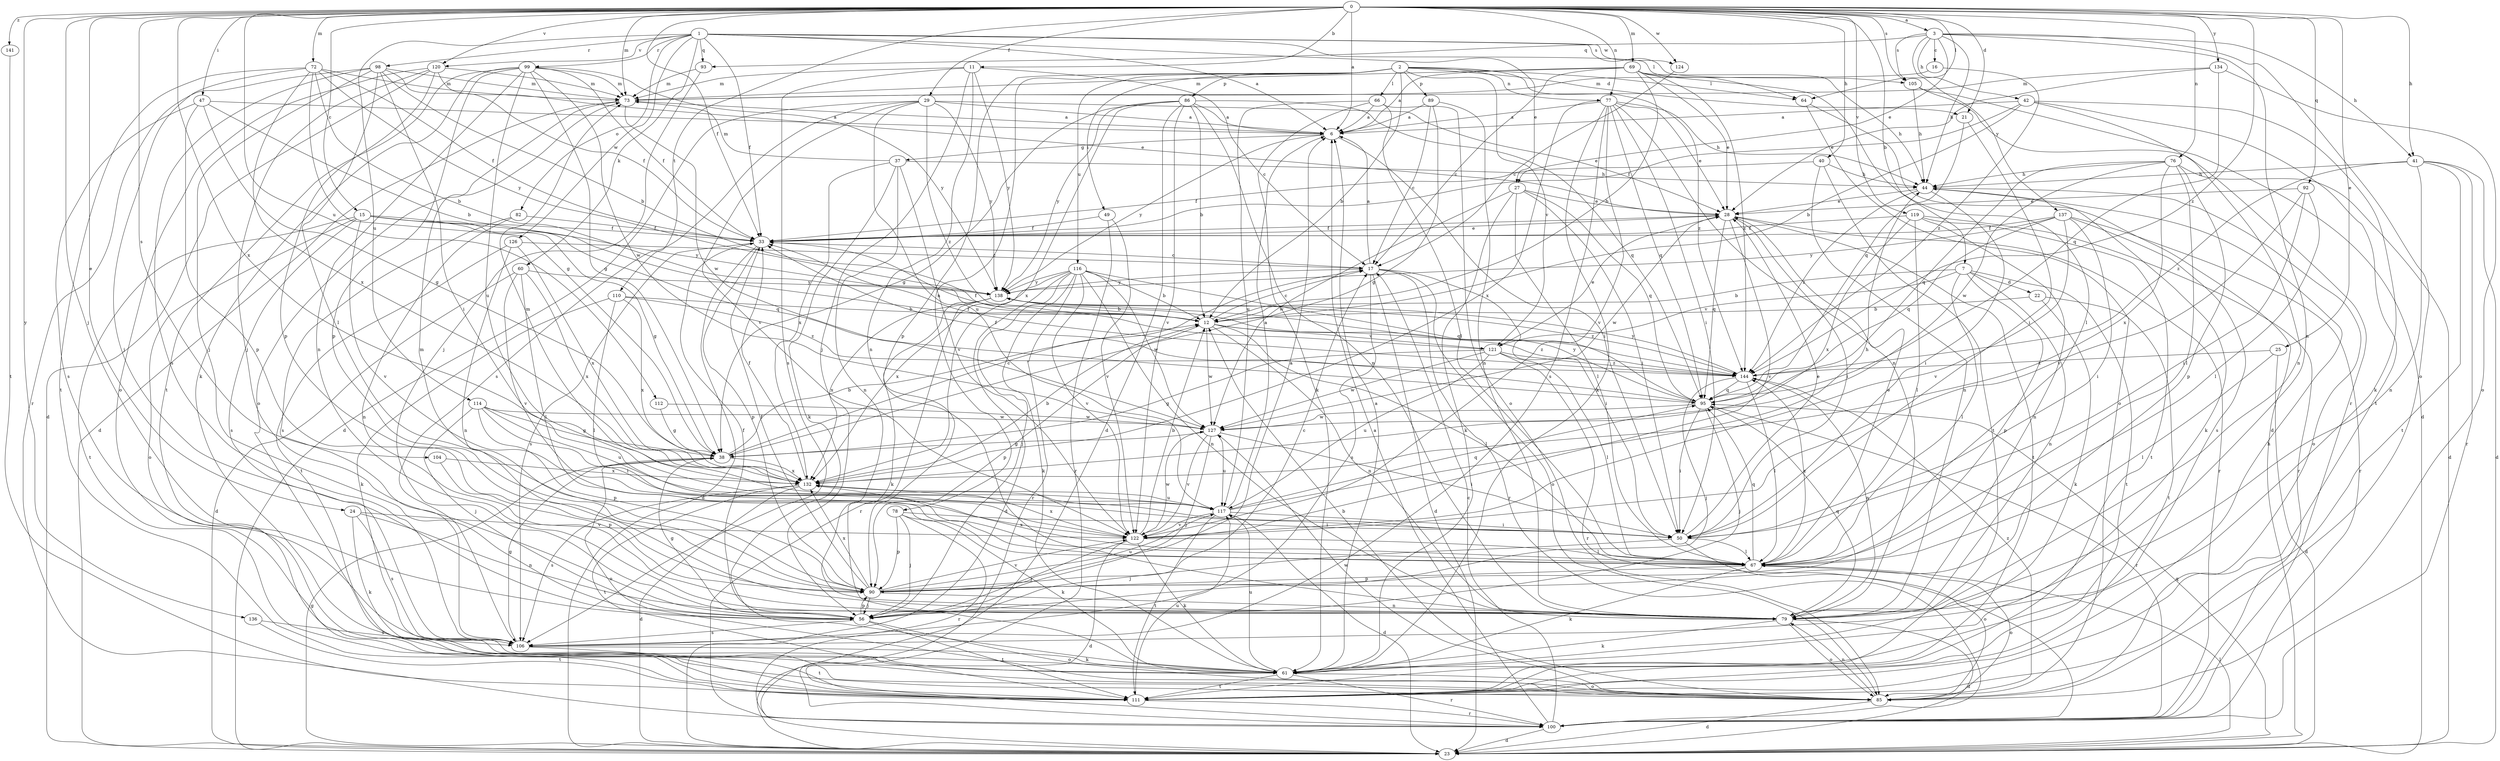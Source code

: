 strict digraph  {
0;
1;
2;
3;
6;
7;
11;
12;
15;
16;
17;
21;
22;
23;
24;
25;
27;
28;
29;
33;
37;
38;
40;
41;
42;
44;
47;
49;
50;
56;
60;
61;
64;
66;
67;
69;
72;
73;
76;
77;
78;
79;
82;
85;
86;
89;
90;
92;
93;
95;
98;
99;
100;
104;
105;
106;
110;
111;
112;
114;
116;
117;
119;
120;
121;
122;
124;
126;
127;
132;
134;
136;
137;
138;
141;
144;
0 -> 3  [label=a];
0 -> 6  [label=a];
0 -> 7  [label=b];
0 -> 11  [label=b];
0 -> 15  [label=c];
0 -> 21  [label=d];
0 -> 24  [label=e];
0 -> 25  [label=e];
0 -> 29  [label=f];
0 -> 33  [label=f];
0 -> 40  [label=h];
0 -> 41  [label=h];
0 -> 47  [label=i];
0 -> 56  [label=j];
0 -> 64  [label=l];
0 -> 69  [label=m];
0 -> 72  [label=m];
0 -> 73  [label=m];
0 -> 76  [label=n];
0 -> 77  [label=n];
0 -> 92  [label=q];
0 -> 104  [label=s];
0 -> 105  [label=s];
0 -> 110  [label=t];
0 -> 112  [label=u];
0 -> 119  [label=v];
0 -> 120  [label=v];
0 -> 124  [label=w];
0 -> 132  [label=x];
0 -> 134  [label=y];
0 -> 136  [label=y];
0 -> 141  [label=z];
0 -> 144  [label=z];
1 -> 6  [label=a];
1 -> 27  [label=e];
1 -> 33  [label=f];
1 -> 60  [label=k];
1 -> 64  [label=l];
1 -> 82  [label=o];
1 -> 93  [label=q];
1 -> 98  [label=r];
1 -> 99  [label=r];
1 -> 105  [label=s];
1 -> 114  [label=u];
1 -> 120  [label=v];
1 -> 124  [label=w];
1 -> 126  [label=w];
2 -> 12  [label=b];
2 -> 21  [label=d];
2 -> 49  [label=i];
2 -> 64  [label=l];
2 -> 66  [label=l];
2 -> 77  [label=n];
2 -> 78  [label=n];
2 -> 86  [label=p];
2 -> 89  [label=p];
2 -> 90  [label=p];
2 -> 116  [label=u];
2 -> 121  [label=v];
2 -> 144  [label=z];
3 -> 16  [label=c];
3 -> 27  [label=e];
3 -> 41  [label=h];
3 -> 42  [label=h];
3 -> 44  [label=h];
3 -> 79  [label=n];
3 -> 85  [label=o];
3 -> 93  [label=q];
3 -> 105  [label=s];
3 -> 137  [label=y];
6 -> 37  [label=g];
6 -> 50  [label=i];
6 -> 138  [label=y];
7 -> 12  [label=b];
7 -> 22  [label=d];
7 -> 67  [label=l];
7 -> 79  [label=n];
7 -> 90  [label=p];
7 -> 111  [label=t];
7 -> 121  [label=v];
11 -> 17  [label=c];
11 -> 56  [label=j];
11 -> 73  [label=m];
11 -> 79  [label=n];
11 -> 106  [label=s];
11 -> 138  [label=y];
12 -> 17  [label=c];
12 -> 67  [label=l];
12 -> 79  [label=n];
12 -> 90  [label=p];
12 -> 121  [label=v];
12 -> 127  [label=w];
12 -> 144  [label=z];
15 -> 33  [label=f];
15 -> 38  [label=g];
15 -> 85  [label=o];
15 -> 95  [label=q];
15 -> 106  [label=s];
15 -> 111  [label=t];
15 -> 122  [label=v];
15 -> 138  [label=y];
16 -> 73  [label=m];
16 -> 144  [label=z];
17 -> 6  [label=a];
17 -> 23  [label=d];
17 -> 50  [label=i];
17 -> 85  [label=o];
17 -> 100  [label=r];
17 -> 106  [label=s];
17 -> 138  [label=y];
21 -> 50  [label=i];
21 -> 95  [label=q];
22 -> 12  [label=b];
22 -> 61  [label=k];
22 -> 111  [label=t];
23 -> 38  [label=g];
23 -> 67  [label=l];
23 -> 95  [label=q];
24 -> 61  [label=k];
24 -> 79  [label=n];
24 -> 106  [label=s];
24 -> 122  [label=v];
25 -> 23  [label=d];
25 -> 67  [label=l];
25 -> 144  [label=z];
27 -> 28  [label=e];
27 -> 50  [label=i];
27 -> 61  [label=k];
27 -> 67  [label=l];
27 -> 95  [label=q];
27 -> 127  [label=w];
28 -> 33  [label=f];
28 -> 50  [label=i];
28 -> 95  [label=q];
28 -> 100  [label=r];
28 -> 111  [label=t];
28 -> 122  [label=v];
28 -> 127  [label=w];
29 -> 6  [label=a];
29 -> 23  [label=d];
29 -> 28  [label=e];
29 -> 106  [label=s];
29 -> 117  [label=u];
29 -> 122  [label=v];
29 -> 138  [label=y];
29 -> 144  [label=z];
33 -> 17  [label=c];
33 -> 23  [label=d];
33 -> 28  [label=e];
33 -> 90  [label=p];
33 -> 106  [label=s];
37 -> 44  [label=h];
37 -> 61  [label=k];
37 -> 73  [label=m];
37 -> 79  [label=n];
37 -> 122  [label=v];
37 -> 132  [label=x];
38 -> 12  [label=b];
38 -> 17  [label=c];
38 -> 85  [label=o];
38 -> 132  [label=x];
40 -> 33  [label=f];
40 -> 44  [label=h];
40 -> 79  [label=n];
40 -> 111  [label=t];
41 -> 23  [label=d];
41 -> 44  [label=h];
41 -> 79  [label=n];
41 -> 100  [label=r];
41 -> 111  [label=t];
41 -> 144  [label=z];
42 -> 6  [label=a];
42 -> 12  [label=b];
42 -> 33  [label=f];
42 -> 61  [label=k];
42 -> 79  [label=n];
42 -> 111  [label=t];
44 -> 28  [label=e];
44 -> 50  [label=i];
44 -> 61  [label=k];
44 -> 85  [label=o];
44 -> 144  [label=z];
47 -> 6  [label=a];
47 -> 12  [label=b];
47 -> 38  [label=g];
47 -> 90  [label=p];
47 -> 106  [label=s];
49 -> 33  [label=f];
49 -> 100  [label=r];
49 -> 122  [label=v];
50 -> 28  [label=e];
50 -> 56  [label=j];
50 -> 67  [label=l];
50 -> 85  [label=o];
56 -> 33  [label=f];
56 -> 38  [label=g];
56 -> 85  [label=o];
56 -> 90  [label=p];
56 -> 106  [label=s];
56 -> 111  [label=t];
60 -> 23  [label=d];
60 -> 67  [label=l];
60 -> 122  [label=v];
60 -> 132  [label=x];
60 -> 138  [label=y];
61 -> 6  [label=a];
61 -> 85  [label=o];
61 -> 100  [label=r];
61 -> 111  [label=t];
61 -> 117  [label=u];
64 -> 23  [label=d];
64 -> 85  [label=o];
66 -> 6  [label=a];
66 -> 61  [label=k];
66 -> 67  [label=l];
66 -> 85  [label=o];
66 -> 117  [label=u];
67 -> 28  [label=e];
67 -> 61  [label=k];
67 -> 85  [label=o];
67 -> 90  [label=p];
67 -> 95  [label=q];
67 -> 132  [label=x];
67 -> 144  [label=z];
69 -> 6  [label=a];
69 -> 12  [label=b];
69 -> 17  [label=c];
69 -> 28  [label=e];
69 -> 44  [label=h];
69 -> 67  [label=l];
69 -> 73  [label=m];
69 -> 144  [label=z];
72 -> 12  [label=b];
72 -> 33  [label=f];
72 -> 38  [label=g];
72 -> 56  [label=j];
72 -> 73  [label=m];
72 -> 111  [label=t];
72 -> 132  [label=x];
72 -> 138  [label=y];
73 -> 6  [label=a];
73 -> 23  [label=d];
73 -> 85  [label=o];
73 -> 127  [label=w];
76 -> 23  [label=d];
76 -> 44  [label=h];
76 -> 67  [label=l];
76 -> 90  [label=p];
76 -> 95  [label=q];
76 -> 127  [label=w];
76 -> 132  [label=x];
77 -> 6  [label=a];
77 -> 28  [label=e];
77 -> 44  [label=h];
77 -> 50  [label=i];
77 -> 61  [label=k];
77 -> 79  [label=n];
77 -> 95  [label=q];
77 -> 106  [label=s];
77 -> 122  [label=v];
77 -> 132  [label=x];
78 -> 50  [label=i];
78 -> 56  [label=j];
78 -> 61  [label=k];
78 -> 90  [label=p];
78 -> 100  [label=r];
79 -> 23  [label=d];
79 -> 61  [label=k];
79 -> 85  [label=o];
79 -> 95  [label=q];
82 -> 33  [label=f];
82 -> 79  [label=n];
82 -> 106  [label=s];
85 -> 12  [label=b];
85 -> 23  [label=d];
85 -> 79  [label=n];
85 -> 127  [label=w];
85 -> 144  [label=z];
86 -> 6  [label=a];
86 -> 12  [label=b];
86 -> 23  [label=d];
86 -> 38  [label=g];
86 -> 79  [label=n];
86 -> 95  [label=q];
86 -> 122  [label=v];
86 -> 132  [label=x];
86 -> 138  [label=y];
89 -> 6  [label=a];
89 -> 17  [label=c];
89 -> 38  [label=g];
89 -> 79  [label=n];
90 -> 6  [label=a];
90 -> 17  [label=c];
90 -> 33  [label=f];
90 -> 56  [label=j];
90 -> 73  [label=m];
90 -> 79  [label=n];
90 -> 117  [label=u];
90 -> 122  [label=v];
90 -> 132  [label=x];
92 -> 28  [label=e];
92 -> 50  [label=i];
92 -> 67  [label=l];
92 -> 122  [label=v];
93 -> 56  [label=j];
93 -> 73  [label=m];
95 -> 33  [label=f];
95 -> 50  [label=i];
95 -> 56  [label=j];
95 -> 100  [label=r];
95 -> 127  [label=w];
95 -> 138  [label=y];
98 -> 12  [label=b];
98 -> 33  [label=f];
98 -> 50  [label=i];
98 -> 56  [label=j];
98 -> 67  [label=l];
98 -> 73  [label=m];
98 -> 100  [label=r];
98 -> 106  [label=s];
99 -> 33  [label=f];
99 -> 38  [label=g];
99 -> 61  [label=k];
99 -> 73  [label=m];
99 -> 79  [label=n];
99 -> 90  [label=p];
99 -> 111  [label=t];
99 -> 117  [label=u];
99 -> 127  [label=w];
99 -> 138  [label=y];
100 -> 6  [label=a];
100 -> 17  [label=c];
100 -> 23  [label=d];
104 -> 90  [label=p];
104 -> 132  [label=x];
105 -> 23  [label=d];
105 -> 44  [label=h];
105 -> 100  [label=r];
106 -> 38  [label=g];
106 -> 61  [label=k];
106 -> 111  [label=t];
110 -> 12  [label=b];
110 -> 61  [label=k];
110 -> 67  [label=l];
110 -> 132  [label=x];
110 -> 144  [label=z];
111 -> 44  [label=h];
111 -> 100  [label=r];
111 -> 117  [label=u];
112 -> 38  [label=g];
112 -> 127  [label=w];
114 -> 38  [label=g];
114 -> 50  [label=i];
114 -> 56  [label=j];
114 -> 90  [label=p];
114 -> 117  [label=u];
114 -> 127  [label=w];
116 -> 12  [label=b];
116 -> 23  [label=d];
116 -> 56  [label=j];
116 -> 61  [label=k];
116 -> 79  [label=n];
116 -> 95  [label=q];
116 -> 100  [label=r];
116 -> 122  [label=v];
116 -> 127  [label=w];
116 -> 132  [label=x];
116 -> 138  [label=y];
117 -> 6  [label=a];
117 -> 23  [label=d];
117 -> 44  [label=h];
117 -> 50  [label=i];
117 -> 73  [label=m];
117 -> 95  [label=q];
117 -> 111  [label=t];
117 -> 122  [label=v];
119 -> 33  [label=f];
119 -> 67  [label=l];
119 -> 79  [label=n];
119 -> 100  [label=r];
119 -> 111  [label=t];
119 -> 132  [label=x];
120 -> 23  [label=d];
120 -> 28  [label=e];
120 -> 56  [label=j];
120 -> 73  [label=m];
120 -> 85  [label=o];
120 -> 90  [label=p];
121 -> 28  [label=e];
121 -> 33  [label=f];
121 -> 38  [label=g];
121 -> 67  [label=l];
121 -> 100  [label=r];
121 -> 117  [label=u];
121 -> 127  [label=w];
121 -> 144  [label=z];
122 -> 12  [label=b];
122 -> 23  [label=d];
122 -> 56  [label=j];
122 -> 61  [label=k];
122 -> 67  [label=l];
122 -> 127  [label=w];
122 -> 132  [label=x];
124 -> 17  [label=c];
126 -> 17  [label=c];
126 -> 79  [label=n];
126 -> 111  [label=t];
126 -> 132  [label=x];
127 -> 38  [label=g];
127 -> 50  [label=i];
127 -> 56  [label=j];
127 -> 117  [label=u];
127 -> 122  [label=v];
132 -> 12  [label=b];
132 -> 23  [label=d];
132 -> 33  [label=f];
132 -> 106  [label=s];
132 -> 111  [label=t];
132 -> 117  [label=u];
134 -> 28  [label=e];
134 -> 73  [label=m];
134 -> 85  [label=o];
134 -> 95  [label=q];
136 -> 106  [label=s];
136 -> 111  [label=t];
137 -> 33  [label=f];
137 -> 50  [label=i];
137 -> 95  [label=q];
137 -> 100  [label=r];
137 -> 106  [label=s];
137 -> 122  [label=v];
137 -> 138  [label=y];
138 -> 12  [label=b];
138 -> 61  [label=k];
138 -> 100  [label=r];
138 -> 132  [label=x];
138 -> 144  [label=z];
141 -> 111  [label=t];
144 -> 33  [label=f];
144 -> 56  [label=j];
144 -> 67  [label=l];
144 -> 79  [label=n];
144 -> 95  [label=q];
144 -> 138  [label=y];
}
